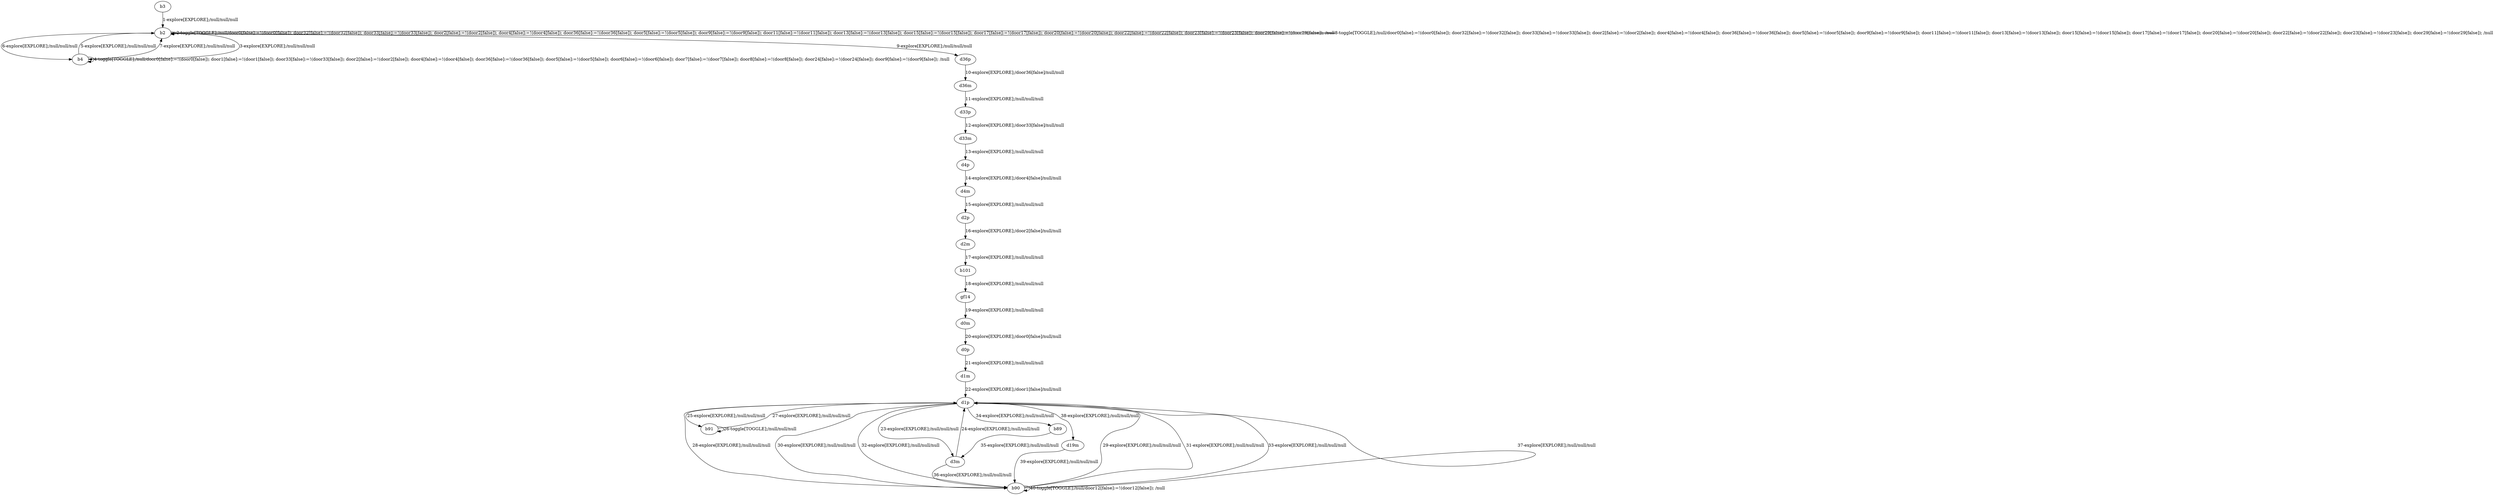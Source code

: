# Total number of goals covered by this test: 1
# b90 --> b90

digraph g {
"b3" -> "b2" [label = "1-explore[EXPLORE];/null/null/null"];
"b2" -> "b2" [label = "2-toggle[TOGGLE];/null/door0[false]:=!(door0[false]); door32[false]:=!(door32[false]); door33[false]:=!(door33[false]); door2[false]:=!(door2[false]); door4[false]:=!(door4[false]); door36[false]:=!(door36[false]); door5[false]:=!(door5[false]); door9[false]:=!(door9[false]); door11[false]:=!(door11[false]); door13[false]:=!(door13[false]); door15[false]:=!(door15[false]); door17[false]:=!(door17[false]); door20[false]:=!(door20[false]); door22[false]:=!(door22[false]); door23[false]:=!(door23[false]); door29[false]:=!(door29[false]); /null"];
"b2" -> "b4" [label = "3-explore[EXPLORE];/null/null/null"];
"b4" -> "b4" [label = "4-toggle[TOGGLE];/null/door0[false]:=!(door0[false]); door1[false]:=!(door1[false]); door33[false]:=!(door33[false]); door2[false]:=!(door2[false]); door4[false]:=!(door4[false]); door36[false]:=!(door36[false]); door5[false]:=!(door5[false]); door6[false]:=!(door6[false]); door7[false]:=!(door7[false]); door8[false]:=!(door8[false]); door24[false]:=!(door24[false]); door9[false]:=!(door9[false]); /null"];
"b4" -> "b2" [label = "5-explore[EXPLORE];/null/null/null"];
"b2" -> "b4" [label = "6-explore[EXPLORE];/null/null/null"];
"b4" -> "b2" [label = "7-explore[EXPLORE];/null/null/null"];
"b2" -> "b2" [label = "8-toggle[TOGGLE];/null/door0[false]:=!(door0[false]); door32[false]:=!(door32[false]); door33[false]:=!(door33[false]); door2[false]:=!(door2[false]); door4[false]:=!(door4[false]); door36[false]:=!(door36[false]); door5[false]:=!(door5[false]); door9[false]:=!(door9[false]); door11[false]:=!(door11[false]); door13[false]:=!(door13[false]); door15[false]:=!(door15[false]); door17[false]:=!(door17[false]); door20[false]:=!(door20[false]); door22[false]:=!(door22[false]); door23[false]:=!(door23[false]); door29[false]:=!(door29[false]); /null"];
"b2" -> "d36p" [label = "9-explore[EXPLORE];/null/null/null"];
"d36p" -> "d36m" [label = "10-explore[EXPLORE];/door36[false]/null/null"];
"d36m" -> "d33p" [label = "11-explore[EXPLORE];/null/null/null"];
"d33p" -> "d33m" [label = "12-explore[EXPLORE];/door33[false]/null/null"];
"d33m" -> "d4p" [label = "13-explore[EXPLORE];/null/null/null"];
"d4p" -> "d4m" [label = "14-explore[EXPLORE];/door4[false]/null/null"];
"d4m" -> "d2p" [label = "15-explore[EXPLORE];/null/null/null"];
"d2p" -> "d2m" [label = "16-explore[EXPLORE];/door2[false]/null/null"];
"d2m" -> "b101" [label = "17-explore[EXPLORE];/null/null/null"];
"b101" -> "gf14" [label = "18-explore[EXPLORE];/null/null/null"];
"gf14" -> "d0m" [label = "19-explore[EXPLORE];/null/null/null"];
"d0m" -> "d0p" [label = "20-explore[EXPLORE];/door0[false]/null/null"];
"d0p" -> "d1m" [label = "21-explore[EXPLORE];/null/null/null"];
"d1m" -> "d1p" [label = "22-explore[EXPLORE];/door1[false]/null/null"];
"d1p" -> "d3m" [label = "23-explore[EXPLORE];/null/null/null"];
"d3m" -> "d1p" [label = "24-explore[EXPLORE];/null/null/null"];
"d1p" -> "b91" [label = "25-explore[EXPLORE];/null/null/null"];
"b91" -> "b91" [label = "26-toggle[TOGGLE];/null/null/null"];
"b91" -> "d1p" [label = "27-explore[EXPLORE];/null/null/null"];
"d1p" -> "b90" [label = "28-explore[EXPLORE];/null/null/null"];
"b90" -> "d1p" [label = "29-explore[EXPLORE];/null/null/null"];
"d1p" -> "b90" [label = "30-explore[EXPLORE];/null/null/null"];
"b90" -> "d1p" [label = "31-explore[EXPLORE];/null/null/null"];
"d1p" -> "b90" [label = "32-explore[EXPLORE];/null/null/null"];
"b90" -> "d1p" [label = "33-explore[EXPLORE];/null/null/null"];
"d1p" -> "b89" [label = "34-explore[EXPLORE];/null/null/null"];
"b89" -> "d3m" [label = "35-explore[EXPLORE];/null/null/null"];
"d3m" -> "b90" [label = "36-explore[EXPLORE];/null/null/null"];
"b90" -> "d1p" [label = "37-explore[EXPLORE];/null/null/null"];
"d1p" -> "d19m" [label = "38-explore[EXPLORE];/null/null/null"];
"d19m" -> "b90" [label = "39-explore[EXPLORE];/null/null/null"];
"b90" -> "b90" [label = "40-toggle[TOGGLE];/null/door12[false]:=!(door12[false]); /null"];
}